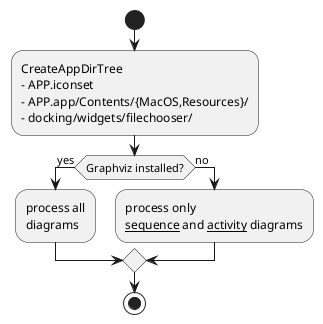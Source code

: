 @startuml

start

  :CreateAppDirTree\n- APP.iconset\n- APP.app/Contents/{MacOS,Resources}/\n- docking/widgets/filechooser/;

if (Graphviz installed?) then (yes)
  :process all\ndiagrams;
else (no)
  :process only
  __sequence__ and __activity__ diagrams;
endif

stop

@enduml

' 1. Create Dir Structure
' 2. Compile the App from C# source
' 3. Create App Contents
' 3. Create App Iconset
' 4. Create Docking Widgets
' 5. Create Symlink to GhidraRun